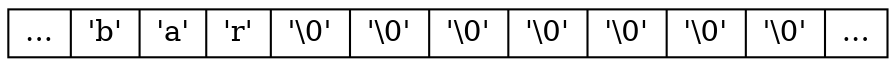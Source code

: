 digraph a {
	node [shape = record, height = .1]
	Memory[label= " ... | 'b' | 'a' | 'r' | '\\0' | '\\0' | '\\0' | '\\0' | '\\0' | '\\0' | '\\0' | ... " ];
}
